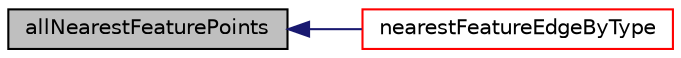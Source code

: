 digraph "allNearestFeaturePoints"
{
  bgcolor="transparent";
  edge [fontname="Helvetica",fontsize="10",labelfontname="Helvetica",labelfontsize="10"];
  node [fontname="Helvetica",fontsize="10",shape=record];
  rankdir="LR";
  Node1 [label="allNearestFeaturePoints",height=0.2,width=0.4,color="black", fillcolor="grey75", style="filled", fontcolor="black"];
  Node1 -> Node2 [dir="back",color="midnightblue",fontsize="10",style="solid",fontname="Helvetica"];
  Node2 [label="nearestFeatureEdgeByType",height=0.2,width=0.4,color="red",URL="$a00711.html#aa5ca18db499ae56c0c31aa80a695ddea",tooltip="Find the nearest point on each type of feature edge. "];
}
